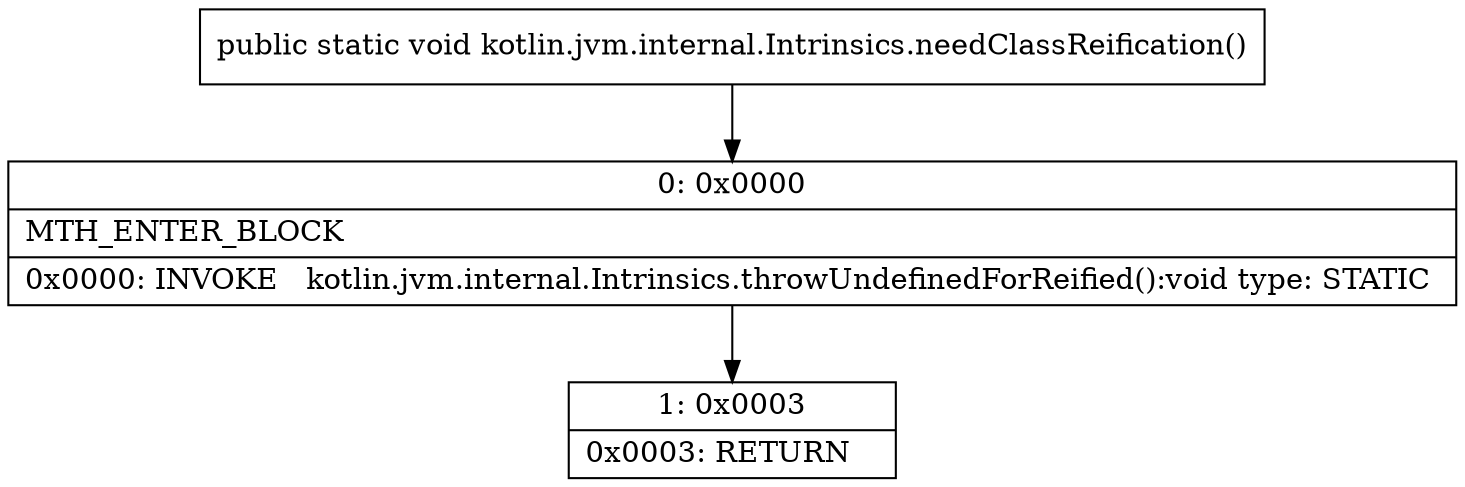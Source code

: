 digraph "CFG forkotlin.jvm.internal.Intrinsics.needClassReification()V" {
Node_0 [shape=record,label="{0\:\ 0x0000|MTH_ENTER_BLOCK\l|0x0000: INVOKE   kotlin.jvm.internal.Intrinsics.throwUndefinedForReified():void type: STATIC \l}"];
Node_1 [shape=record,label="{1\:\ 0x0003|0x0003: RETURN   \l}"];
MethodNode[shape=record,label="{public static void kotlin.jvm.internal.Intrinsics.needClassReification() }"];
MethodNode -> Node_0;
Node_0 -> Node_1;
}

